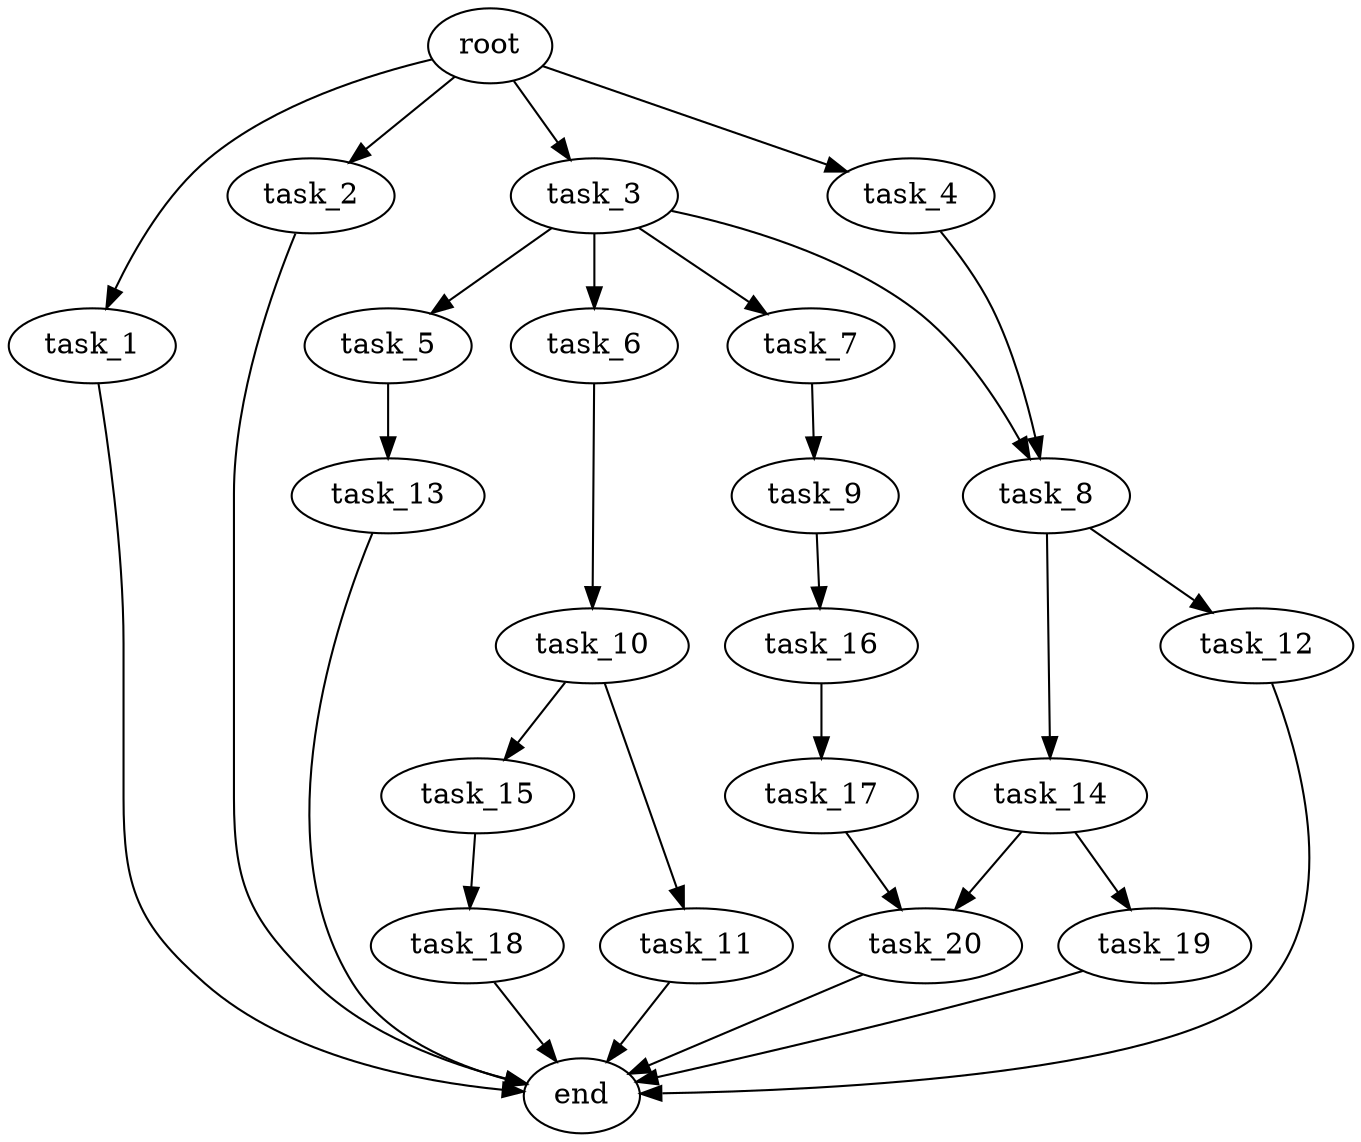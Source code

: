 digraph G {
  root [size="0.000000e+00"];
  task_1 [size="3.843876e+10"];
  task_2 [size="9.844497e+10"];
  task_3 [size="6.140042e+10"];
  task_4 [size="5.210534e+10"];
  task_5 [size="7.116347e+10"];
  task_6 [size="5.975128e+10"];
  task_7 [size="9.457213e+10"];
  task_8 [size="8.202467e+10"];
  task_9 [size="6.403273e+10"];
  task_10 [size="4.390282e+10"];
  task_11 [size="2.017871e+10"];
  task_12 [size="6.569185e+10"];
  task_13 [size="8.039295e+10"];
  task_14 [size="2.860779e+10"];
  task_15 [size="3.370599e+09"];
  task_16 [size="5.995550e+10"];
  task_17 [size="5.158621e+10"];
  task_18 [size="2.317478e+10"];
  task_19 [size="1.695659e+10"];
  task_20 [size="3.615753e+09"];
  end [size="0.000000e+00"];

  root -> task_1 [size="1.000000e-12"];
  root -> task_2 [size="1.000000e-12"];
  root -> task_3 [size="1.000000e-12"];
  root -> task_4 [size="1.000000e-12"];
  task_1 -> end [size="1.000000e-12"];
  task_2 -> end [size="1.000000e-12"];
  task_3 -> task_5 [size="7.116347e+08"];
  task_3 -> task_6 [size="5.975128e+08"];
  task_3 -> task_7 [size="9.457213e+08"];
  task_3 -> task_8 [size="4.101234e+08"];
  task_4 -> task_8 [size="4.101234e+08"];
  task_5 -> task_13 [size="8.039295e+08"];
  task_6 -> task_10 [size="4.390282e+08"];
  task_7 -> task_9 [size="6.403273e+08"];
  task_8 -> task_12 [size="6.569185e+08"];
  task_8 -> task_14 [size="2.860779e+08"];
  task_9 -> task_16 [size="5.995550e+08"];
  task_10 -> task_11 [size="2.017871e+08"];
  task_10 -> task_15 [size="3.370599e+07"];
  task_11 -> end [size="1.000000e-12"];
  task_12 -> end [size="1.000000e-12"];
  task_13 -> end [size="1.000000e-12"];
  task_14 -> task_19 [size="1.695659e+08"];
  task_14 -> task_20 [size="1.807876e+07"];
  task_15 -> task_18 [size="2.317478e+08"];
  task_16 -> task_17 [size="5.158621e+08"];
  task_17 -> task_20 [size="1.807876e+07"];
  task_18 -> end [size="1.000000e-12"];
  task_19 -> end [size="1.000000e-12"];
  task_20 -> end [size="1.000000e-12"];
}
